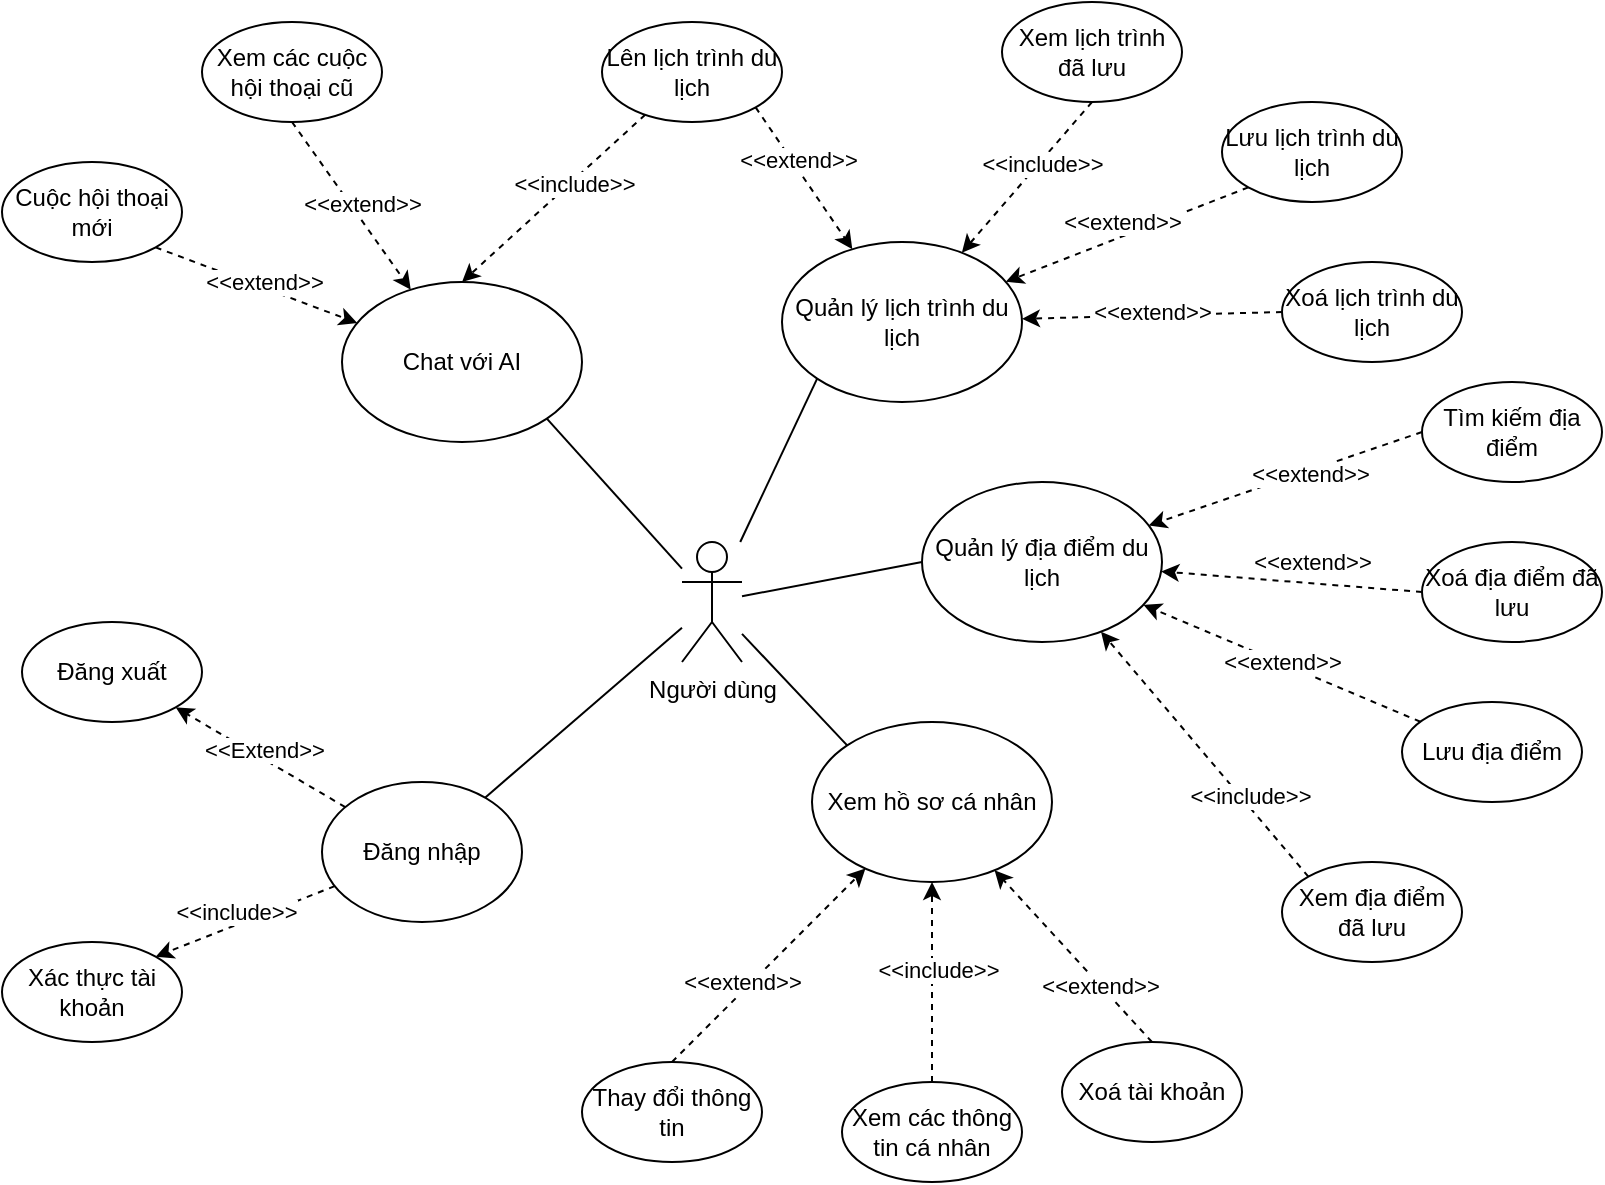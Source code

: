 <mxfile version="21.3.2" type="github">
  <diagram name="Page-1" id="LLEM75RUeJF9uCcO0HFy">
    <mxGraphModel dx="1434" dy="788" grid="1" gridSize="10" guides="1" tooltips="1" connect="1" arrows="1" fold="1" page="1" pageScale="1" pageWidth="850" pageHeight="1100" math="0" shadow="0">
      <root>
        <mxCell id="0" />
        <mxCell id="1" parent="0" />
        <mxCell id="vjRecWmhVQroPyFLyt60-1" style="rounded=0;orthogonalLoop=1;jettySize=auto;html=1;entryX=1;entryY=1;entryDx=0;entryDy=0;endArrow=none;endFill=0;" parent="1" source="vjRecWmhVQroPyFLyt60-5" target="vjRecWmhVQroPyFLyt60-19" edge="1">
          <mxGeometry relative="1" as="geometry" />
        </mxCell>
        <mxCell id="vjRecWmhVQroPyFLyt60-2" style="rounded=0;orthogonalLoop=1;jettySize=auto;html=1;entryX=0;entryY=1;entryDx=0;entryDy=0;endArrow=none;endFill=0;" parent="1" source="vjRecWmhVQroPyFLyt60-5" target="vjRecWmhVQroPyFLyt60-12" edge="1">
          <mxGeometry relative="1" as="geometry" />
        </mxCell>
        <mxCell id="vjRecWmhVQroPyFLyt60-3" style="rounded=0;orthogonalLoop=1;jettySize=auto;html=1;entryX=0;entryY=0.5;entryDx=0;entryDy=0;endArrow=none;endFill=0;" parent="1" source="vjRecWmhVQroPyFLyt60-5" target="vjRecWmhVQroPyFLyt60-30" edge="1">
          <mxGeometry relative="1" as="geometry" />
        </mxCell>
        <mxCell id="vjRecWmhVQroPyFLyt60-4" style="rounded=0;orthogonalLoop=1;jettySize=auto;html=1;entryX=0;entryY=0;entryDx=0;entryDy=0;endArrow=none;endFill=0;" parent="1" source="vjRecWmhVQroPyFLyt60-5" target="vjRecWmhVQroPyFLyt60-43" edge="1">
          <mxGeometry relative="1" as="geometry" />
        </mxCell>
        <mxCell id="vjRecWmhVQroPyFLyt60-5" value="Người dùng" style="shape=umlActor;verticalLabelPosition=bottom;verticalAlign=top;html=1;outlineConnect=0;" parent="1" vertex="1">
          <mxGeometry x="360" y="280" width="30" height="60" as="geometry" />
        </mxCell>
        <mxCell id="vjRecWmhVQroPyFLyt60-6" style="rounded=0;orthogonalLoop=1;jettySize=auto;html=1;dashed=1;exitX=0.5;exitY=1;exitDx=0;exitDy=0;" parent="1" source="vjRecWmhVQroPyFLyt60-46" target="vjRecWmhVQroPyFLyt60-12" edge="1">
          <mxGeometry relative="1" as="geometry" />
        </mxCell>
        <mxCell id="vjRecWmhVQroPyFLyt60-7" value="&amp;lt;&amp;lt;include&amp;gt;&amp;gt;" style="edgeLabel;html=1;align=center;verticalAlign=middle;resizable=0;points=[];" parent="vjRecWmhVQroPyFLyt60-6" vertex="1" connectable="0">
          <mxGeometry x="-0.429" relative="1" as="geometry">
            <mxPoint x="-7" y="9" as="offset" />
          </mxGeometry>
        </mxCell>
        <mxCell id="vjRecWmhVQroPyFLyt60-8" style="rounded=0;orthogonalLoop=1;jettySize=auto;html=1;endArrow=classic;endFill=1;dashed=1;exitX=0;exitY=1;exitDx=0;exitDy=0;" parent="1" source="vjRecWmhVQroPyFLyt60-47" target="vjRecWmhVQroPyFLyt60-12" edge="1">
          <mxGeometry relative="1" as="geometry" />
        </mxCell>
        <mxCell id="vjRecWmhVQroPyFLyt60-9" value="&amp;lt;&amp;lt;extend&amp;gt;&amp;gt;" style="edgeLabel;html=1;align=center;verticalAlign=middle;resizable=0;points=[];" parent="vjRecWmhVQroPyFLyt60-8" vertex="1" connectable="0">
          <mxGeometry x="0.335" y="2" relative="1" as="geometry">
            <mxPoint x="17" y="-16" as="offset" />
          </mxGeometry>
        </mxCell>
        <mxCell id="vjRecWmhVQroPyFLyt60-10" style="rounded=0;orthogonalLoop=1;jettySize=auto;html=1;dashed=1;endArrow=classic;endFill=1;exitX=0;exitY=0.5;exitDx=0;exitDy=0;" parent="1" source="vjRecWmhVQroPyFLyt60-48" target="vjRecWmhVQroPyFLyt60-12" edge="1">
          <mxGeometry relative="1" as="geometry" />
        </mxCell>
        <mxCell id="vjRecWmhVQroPyFLyt60-11" value="&amp;lt;&amp;lt;extend&amp;gt;&amp;gt;" style="edgeLabel;html=1;align=center;verticalAlign=middle;resizable=0;points=[];" parent="vjRecWmhVQroPyFLyt60-10" vertex="1" connectable="0">
          <mxGeometry x="0.276" y="-3" relative="1" as="geometry">
            <mxPoint x="18" y="1" as="offset" />
          </mxGeometry>
        </mxCell>
        <mxCell id="vjRecWmhVQroPyFLyt60-64" style="rounded=0;orthogonalLoop=1;jettySize=auto;html=1;dashed=1;exitX=1;exitY=1;exitDx=0;exitDy=0;" parent="1" source="vjRecWmhVQroPyFLyt60-59" target="vjRecWmhVQroPyFLyt60-12" edge="1">
          <mxGeometry relative="1" as="geometry" />
        </mxCell>
        <mxCell id="vjRecWmhVQroPyFLyt60-65" value="&amp;lt;&amp;lt;extend&amp;gt;&amp;gt;" style="edgeLabel;html=1;align=center;verticalAlign=middle;resizable=0;points=[];" parent="vjRecWmhVQroPyFLyt60-64" vertex="1" connectable="0">
          <mxGeometry x="-0.227" y="3" relative="1" as="geometry">
            <mxPoint as="offset" />
          </mxGeometry>
        </mxCell>
        <mxCell id="vjRecWmhVQroPyFLyt60-12" value="Quản lý lịch trình du lịch" style="ellipse;whiteSpace=wrap;html=1;" parent="1" vertex="1">
          <mxGeometry x="410" y="130" width="120" height="80" as="geometry" />
        </mxCell>
        <mxCell id="vjRecWmhVQroPyFLyt60-13" style="rounded=0;orthogonalLoop=1;jettySize=auto;html=1;dashed=1;exitX=1;exitY=1;exitDx=0;exitDy=0;" parent="1" source="vjRecWmhVQroPyFLyt60-57" target="vjRecWmhVQroPyFLyt60-19" edge="1">
          <mxGeometry relative="1" as="geometry" />
        </mxCell>
        <mxCell id="vjRecWmhVQroPyFLyt60-14" value="&amp;lt;&amp;lt;extend&amp;gt;&amp;gt;" style="edgeLabel;html=1;align=center;verticalAlign=middle;resizable=0;points=[];" parent="vjRecWmhVQroPyFLyt60-13" vertex="1" connectable="0">
          <mxGeometry x="0.286" relative="1" as="geometry">
            <mxPoint x="-11" y="-7" as="offset" />
          </mxGeometry>
        </mxCell>
        <mxCell id="vjRecWmhVQroPyFLyt60-15" style="rounded=0;orthogonalLoop=1;jettySize=auto;html=1;dashed=1;exitX=0.5;exitY=1;exitDx=0;exitDy=0;" parent="1" source="vjRecWmhVQroPyFLyt60-58" target="vjRecWmhVQroPyFLyt60-19" edge="1">
          <mxGeometry relative="1" as="geometry" />
        </mxCell>
        <mxCell id="vjRecWmhVQroPyFLyt60-16" value="&amp;lt;&amp;lt;extend&amp;gt;&amp;gt;" style="edgeLabel;html=1;align=center;verticalAlign=middle;resizable=0;points=[];" parent="vjRecWmhVQroPyFLyt60-15" vertex="1" connectable="0">
          <mxGeometry x="0.287" y="1" relative="1" as="geometry">
            <mxPoint x="-4" y="-13" as="offset" />
          </mxGeometry>
        </mxCell>
        <mxCell id="vjRecWmhVQroPyFLyt60-19" value="Chat với AI" style="ellipse;whiteSpace=wrap;html=1;" parent="1" vertex="1">
          <mxGeometry x="190" y="150" width="120" height="80" as="geometry" />
        </mxCell>
        <mxCell id="vjRecWmhVQroPyFLyt60-20" style="rounded=0;orthogonalLoop=1;jettySize=auto;html=1;dashed=1;" parent="1" source="vjRecWmhVQroPyFLyt60-49" target="vjRecWmhVQroPyFLyt60-30" edge="1">
          <mxGeometry relative="1" as="geometry" />
        </mxCell>
        <mxCell id="vjRecWmhVQroPyFLyt60-21" value="&amp;lt;&amp;lt;extend&amp;gt;&amp;gt;" style="edgeLabel;html=1;align=center;verticalAlign=middle;resizable=0;points=[];" parent="vjRecWmhVQroPyFLyt60-20" vertex="1" connectable="0">
          <mxGeometry x="0.343" y="-2" relative="1" as="geometry">
            <mxPoint x="23" y="11" as="offset" />
          </mxGeometry>
        </mxCell>
        <mxCell id="vjRecWmhVQroPyFLyt60-22" style="rounded=0;orthogonalLoop=1;jettySize=auto;html=1;dashed=1;exitX=0;exitY=0.5;exitDx=0;exitDy=0;" parent="1" source="vjRecWmhVQroPyFLyt60-50" target="vjRecWmhVQroPyFLyt60-30" edge="1">
          <mxGeometry relative="1" as="geometry" />
        </mxCell>
        <mxCell id="vjRecWmhVQroPyFLyt60-23" value="&amp;lt;&amp;lt;extend&amp;gt;&amp;gt;" style="edgeLabel;html=1;align=center;verticalAlign=middle;resizable=0;points=[];" parent="vjRecWmhVQroPyFLyt60-22" vertex="1" connectable="0">
          <mxGeometry x="0.325" y="-3" relative="1" as="geometry">
            <mxPoint x="31" y="-5" as="offset" />
          </mxGeometry>
        </mxCell>
        <mxCell id="vjRecWmhVQroPyFLyt60-24" style="rounded=0;orthogonalLoop=1;jettySize=auto;html=1;dashed=1;exitX=0;exitY=0.5;exitDx=0;exitDy=0;" parent="1" source="vjRecWmhVQroPyFLyt60-51" target="vjRecWmhVQroPyFLyt60-30" edge="1">
          <mxGeometry relative="1" as="geometry" />
        </mxCell>
        <mxCell id="vjRecWmhVQroPyFLyt60-25" value="&amp;lt;&amp;lt;extend&amp;gt;&amp;gt;" style="edgeLabel;html=1;align=center;verticalAlign=middle;resizable=0;points=[];" parent="vjRecWmhVQroPyFLyt60-24" vertex="1" connectable="0">
          <mxGeometry x="-0.17" y="1" relative="1" as="geometry">
            <mxPoint as="offset" />
          </mxGeometry>
        </mxCell>
        <mxCell id="vjRecWmhVQroPyFLyt60-26" style="rounded=0;orthogonalLoop=1;jettySize=auto;html=1;dashed=1;exitX=0;exitY=0;exitDx=0;exitDy=0;" parent="1" source="vjRecWmhVQroPyFLyt60-52" target="vjRecWmhVQroPyFLyt60-30" edge="1">
          <mxGeometry relative="1" as="geometry" />
        </mxCell>
        <mxCell id="vjRecWmhVQroPyFLyt60-27" value="&amp;lt;&amp;lt;include&amp;gt;&amp;gt;" style="edgeLabel;html=1;align=center;verticalAlign=middle;resizable=0;points=[];" parent="vjRecWmhVQroPyFLyt60-26" vertex="1" connectable="0">
          <mxGeometry x="-0.377" y="-4" relative="1" as="geometry">
            <mxPoint as="offset" />
          </mxGeometry>
        </mxCell>
        <mxCell id="vjRecWmhVQroPyFLyt60-30" value="Quản lý địa điểm du lịch" style="ellipse;whiteSpace=wrap;html=1;" parent="1" vertex="1">
          <mxGeometry x="480" y="250" width="120" height="80" as="geometry" />
        </mxCell>
        <mxCell id="vjRecWmhVQroPyFLyt60-31" style="rounded=0;orthogonalLoop=1;jettySize=auto;html=1;entryX=1;entryY=1;entryDx=0;entryDy=0;dashed=1;" parent="1" source="vjRecWmhVQroPyFLyt60-36" target="vjRecWmhVQroPyFLyt60-44" edge="1">
          <mxGeometry relative="1" as="geometry" />
        </mxCell>
        <mxCell id="vjRecWmhVQroPyFLyt60-32" value="&amp;lt;&amp;lt;Extend&amp;gt;&amp;gt;" style="edgeLabel;html=1;align=center;verticalAlign=middle;resizable=0;points=[];" parent="vjRecWmhVQroPyFLyt60-31" vertex="1" connectable="0">
          <mxGeometry x="0.247" relative="1" as="geometry">
            <mxPoint x="12" y="2" as="offset" />
          </mxGeometry>
        </mxCell>
        <mxCell id="vjRecWmhVQroPyFLyt60-33" style="rounded=0;orthogonalLoop=1;jettySize=auto;html=1;entryX=1;entryY=0;entryDx=0;entryDy=0;dashed=1;" parent="1" source="vjRecWmhVQroPyFLyt60-36" target="vjRecWmhVQroPyFLyt60-45" edge="1">
          <mxGeometry relative="1" as="geometry" />
        </mxCell>
        <mxCell id="vjRecWmhVQroPyFLyt60-34" value="&amp;lt;&amp;lt;include&amp;gt;&amp;gt;" style="edgeLabel;html=1;align=center;verticalAlign=middle;resizable=0;points=[];" parent="vjRecWmhVQroPyFLyt60-33" vertex="1" connectable="0">
          <mxGeometry x="-0.28" relative="1" as="geometry">
            <mxPoint x="-17" as="offset" />
          </mxGeometry>
        </mxCell>
        <mxCell id="vjRecWmhVQroPyFLyt60-35" style="rounded=0;orthogonalLoop=1;jettySize=auto;html=1;endArrow=none;endFill=0;" parent="1" source="vjRecWmhVQroPyFLyt60-36" target="vjRecWmhVQroPyFLyt60-5" edge="1">
          <mxGeometry relative="1" as="geometry" />
        </mxCell>
        <mxCell id="vjRecWmhVQroPyFLyt60-36" value="Đăng nhập" style="ellipse;whiteSpace=wrap;html=1;" parent="1" vertex="1">
          <mxGeometry x="180" y="400" width="100" height="70" as="geometry" />
        </mxCell>
        <mxCell id="vjRecWmhVQroPyFLyt60-37" style="rounded=0;orthogonalLoop=1;jettySize=auto;html=1;dashed=1;exitX=0.5;exitY=0;exitDx=0;exitDy=0;" parent="1" source="vjRecWmhVQroPyFLyt60-53" target="vjRecWmhVQroPyFLyt60-43" edge="1">
          <mxGeometry relative="1" as="geometry" />
        </mxCell>
        <mxCell id="vjRecWmhVQroPyFLyt60-38" value="&amp;lt;&amp;lt;extend&amp;gt;&amp;gt;" style="edgeLabel;html=1;align=center;verticalAlign=middle;resizable=0;points=[];" parent="vjRecWmhVQroPyFLyt60-37" vertex="1" connectable="0">
          <mxGeometry x="-0.23" y="4" relative="1" as="geometry">
            <mxPoint as="offset" />
          </mxGeometry>
        </mxCell>
        <mxCell id="vjRecWmhVQroPyFLyt60-39" style="rounded=0;orthogonalLoop=1;jettySize=auto;html=1;dashed=1;exitX=0.5;exitY=0;exitDx=0;exitDy=0;" parent="1" source="vjRecWmhVQroPyFLyt60-54" target="vjRecWmhVQroPyFLyt60-43" edge="1">
          <mxGeometry relative="1" as="geometry" />
        </mxCell>
        <mxCell id="vjRecWmhVQroPyFLyt60-40" value="&amp;lt;&amp;lt;include&amp;gt;&amp;gt;" style="edgeLabel;html=1;align=center;verticalAlign=middle;resizable=0;points=[];" parent="vjRecWmhVQroPyFLyt60-39" vertex="1" connectable="0">
          <mxGeometry x="0.123" y="-3" relative="1" as="geometry">
            <mxPoint as="offset" />
          </mxGeometry>
        </mxCell>
        <mxCell id="vjRecWmhVQroPyFLyt60-41" style="rounded=0;orthogonalLoop=1;jettySize=auto;html=1;dashed=1;exitX=0.5;exitY=0;exitDx=0;exitDy=0;" parent="1" source="vjRecWmhVQroPyFLyt60-56" target="vjRecWmhVQroPyFLyt60-43" edge="1">
          <mxGeometry relative="1" as="geometry" />
        </mxCell>
        <mxCell id="vjRecWmhVQroPyFLyt60-42" value="&amp;lt;&amp;lt;extend&amp;gt;&amp;gt;" style="edgeLabel;html=1;align=center;verticalAlign=middle;resizable=0;points=[];" parent="vjRecWmhVQroPyFLyt60-41" vertex="1" connectable="0">
          <mxGeometry x="-0.327" relative="1" as="geometry">
            <mxPoint as="offset" />
          </mxGeometry>
        </mxCell>
        <mxCell id="vjRecWmhVQroPyFLyt60-43" value="Xem hồ sơ cá nhân" style="ellipse;whiteSpace=wrap;html=1;" parent="1" vertex="1">
          <mxGeometry x="425" y="370" width="120" height="80" as="geometry" />
        </mxCell>
        <mxCell id="vjRecWmhVQroPyFLyt60-44" value="Đăng xuất" style="ellipse;whiteSpace=wrap;html=1;" parent="1" vertex="1">
          <mxGeometry x="30" y="320" width="90" height="50" as="geometry" />
        </mxCell>
        <mxCell id="vjRecWmhVQroPyFLyt60-45" value="Xác thực tài khoản" style="ellipse;whiteSpace=wrap;html=1;" parent="1" vertex="1">
          <mxGeometry x="20" y="480" width="90" height="50" as="geometry" />
        </mxCell>
        <mxCell id="vjRecWmhVQroPyFLyt60-46" value="Xem lịch trình đã lưu" style="ellipse;whiteSpace=wrap;html=1;" parent="1" vertex="1">
          <mxGeometry x="520" y="10" width="90" height="50" as="geometry" />
        </mxCell>
        <mxCell id="vjRecWmhVQroPyFLyt60-47" value="Lưu lịch trình du lịch" style="ellipse;whiteSpace=wrap;html=1;" parent="1" vertex="1">
          <mxGeometry x="630" y="60" width="90" height="50" as="geometry" />
        </mxCell>
        <mxCell id="vjRecWmhVQroPyFLyt60-48" value="Xoá lịch trình du lịch" style="ellipse;whiteSpace=wrap;html=1;" parent="1" vertex="1">
          <mxGeometry x="660" y="140" width="90" height="50" as="geometry" />
        </mxCell>
        <mxCell id="vjRecWmhVQroPyFLyt60-49" value="Lưu địa điểm" style="ellipse;whiteSpace=wrap;html=1;" parent="1" vertex="1">
          <mxGeometry x="720" y="360" width="90" height="50" as="geometry" />
        </mxCell>
        <mxCell id="vjRecWmhVQroPyFLyt60-50" value="Xoá địa điểm đã lưu" style="ellipse;whiteSpace=wrap;html=1;" parent="1" vertex="1">
          <mxGeometry x="730" y="280" width="90" height="50" as="geometry" />
        </mxCell>
        <mxCell id="vjRecWmhVQroPyFLyt60-51" value="Tìm kiếm địa điểm" style="ellipse;whiteSpace=wrap;html=1;" parent="1" vertex="1">
          <mxGeometry x="730" y="200" width="90" height="50" as="geometry" />
        </mxCell>
        <mxCell id="vjRecWmhVQroPyFLyt60-52" value="Xem địa điểm đã lưu" style="ellipse;whiteSpace=wrap;html=1;" parent="1" vertex="1">
          <mxGeometry x="660" y="440" width="90" height="50" as="geometry" />
        </mxCell>
        <mxCell id="vjRecWmhVQroPyFLyt60-53" value="Thay đổi thông tin" style="ellipse;whiteSpace=wrap;html=1;" parent="1" vertex="1">
          <mxGeometry x="310" y="540" width="90" height="50" as="geometry" />
        </mxCell>
        <mxCell id="vjRecWmhVQroPyFLyt60-54" value="Xem các thông tin cá nhân" style="ellipse;whiteSpace=wrap;html=1;" parent="1" vertex="1">
          <mxGeometry x="440" y="550" width="90" height="50" as="geometry" />
        </mxCell>
        <mxCell id="vjRecWmhVQroPyFLyt60-56" value="Xoá tài khoản" style="ellipse;whiteSpace=wrap;html=1;" parent="1" vertex="1">
          <mxGeometry x="550" y="530" width="90" height="50" as="geometry" />
        </mxCell>
        <mxCell id="vjRecWmhVQroPyFLyt60-57" value="Cuộc hội thoại mới" style="ellipse;whiteSpace=wrap;html=1;" parent="1" vertex="1">
          <mxGeometry x="20" y="90" width="90" height="50" as="geometry" />
        </mxCell>
        <mxCell id="vjRecWmhVQroPyFLyt60-58" value="Xem các cuộc hội thoại cũ" style="ellipse;whiteSpace=wrap;html=1;" parent="1" vertex="1">
          <mxGeometry x="120" y="20" width="90" height="50" as="geometry" />
        </mxCell>
        <mxCell id="vjRecWmhVQroPyFLyt60-60" style="rounded=0;orthogonalLoop=1;jettySize=auto;html=1;entryX=0.5;entryY=0;entryDx=0;entryDy=0;dashed=1;" parent="1" source="vjRecWmhVQroPyFLyt60-59" target="vjRecWmhVQroPyFLyt60-19" edge="1">
          <mxGeometry relative="1" as="geometry" />
        </mxCell>
        <mxCell id="vjRecWmhVQroPyFLyt60-61" value="&amp;lt;&amp;lt;include&amp;gt;&amp;gt;" style="edgeLabel;html=1;align=center;verticalAlign=middle;resizable=0;points=[];" parent="vjRecWmhVQroPyFLyt60-60" vertex="1" connectable="0">
          <mxGeometry x="-0.197" y="1" relative="1" as="geometry">
            <mxPoint as="offset" />
          </mxGeometry>
        </mxCell>
        <mxCell id="vjRecWmhVQroPyFLyt60-59" value="Lên lịch trình du lịch" style="ellipse;whiteSpace=wrap;html=1;" parent="1" vertex="1">
          <mxGeometry x="320" y="20" width="90" height="50" as="geometry" />
        </mxCell>
      </root>
    </mxGraphModel>
  </diagram>
</mxfile>
